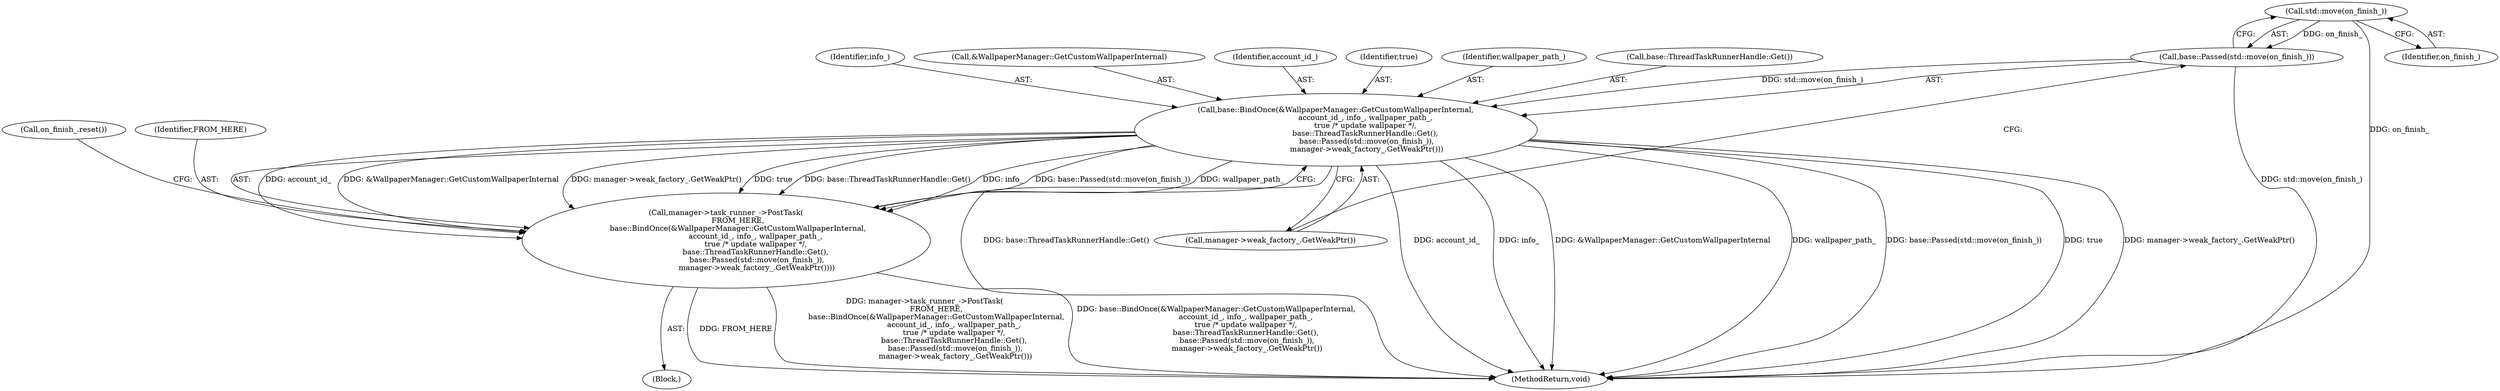 digraph "0_Chrome_39595f8d4dffcb644d438106dcb64a30c139ff0e_2@API" {
"1000159" [label="(Call,std::move(on_finish_))"];
"1000158" [label="(Call,base::Passed(std::move(on_finish_)))"];
"1000150" [label="(Call,base::BindOnce(&WallpaperManager::GetCustomWallpaperInternal,\n                         account_id_, info_, wallpaper_path_,\n                         true /* update wallpaper */,\n                         base::ThreadTaskRunnerHandle::Get(),\n                          base::Passed(std::move(on_finish_)),\n                          manager->weak_factory_.GetWeakPtr()))"];
"1000148" [label="(Call,manager->task_runner_->PostTask(\n          FROM_HERE,\n          base::BindOnce(&WallpaperManager::GetCustomWallpaperInternal,\n                         account_id_, info_, wallpaper_path_,\n                         true /* update wallpaper */,\n                         base::ThreadTaskRunnerHandle::Get(),\n                          base::Passed(std::move(on_finish_)),\n                          manager->weak_factory_.GetWeakPtr())))"];
"1000161" [label="(Call,manager->weak_factory_.GetWeakPtr())"];
"1000157" [label="(Call,base::ThreadTaskRunnerHandle::Get())"];
"1000148" [label="(Call,manager->task_runner_->PostTask(\n          FROM_HERE,\n          base::BindOnce(&WallpaperManager::GetCustomWallpaperInternal,\n                         account_id_, info_, wallpaper_path_,\n                         true /* update wallpaper */,\n                         base::ThreadTaskRunnerHandle::Get(),\n                          base::Passed(std::move(on_finish_)),\n                          manager->weak_factory_.GetWeakPtr())))"];
"1000154" [label="(Identifier,info_)"];
"1000180" [label="(MethodReturn,void)"];
"1000150" [label="(Call,base::BindOnce(&WallpaperManager::GetCustomWallpaperInternal,\n                         account_id_, info_, wallpaper_path_,\n                         true /* update wallpaper */,\n                         base::ThreadTaskRunnerHandle::Get(),\n                          base::Passed(std::move(on_finish_)),\n                          manager->weak_factory_.GetWeakPtr()))"];
"1000149" [label="(Identifier,FROM_HERE)"];
"1000151" [label="(Call,&WallpaperManager::GetCustomWallpaperInternal)"];
"1000179" [label="(Call,on_finish_.reset())"];
"1000159" [label="(Call,std::move(on_finish_))"];
"1000153" [label="(Identifier,account_id_)"];
"1000147" [label="(Block,)"];
"1000160" [label="(Identifier,on_finish_)"];
"1000156" [label="(Identifier,true)"];
"1000158" [label="(Call,base::Passed(std::move(on_finish_)))"];
"1000155" [label="(Identifier,wallpaper_path_)"];
"1000159" -> "1000158"  [label="AST: "];
"1000159" -> "1000160"  [label="CFG: "];
"1000160" -> "1000159"  [label="AST: "];
"1000158" -> "1000159"  [label="CFG: "];
"1000159" -> "1000180"  [label="DDG: on_finish_"];
"1000159" -> "1000158"  [label="DDG: on_finish_"];
"1000158" -> "1000150"  [label="AST: "];
"1000161" -> "1000158"  [label="CFG: "];
"1000158" -> "1000180"  [label="DDG: std::move(on_finish_)"];
"1000158" -> "1000150"  [label="DDG: std::move(on_finish_)"];
"1000150" -> "1000148"  [label="AST: "];
"1000150" -> "1000161"  [label="CFG: "];
"1000151" -> "1000150"  [label="AST: "];
"1000153" -> "1000150"  [label="AST: "];
"1000154" -> "1000150"  [label="AST: "];
"1000155" -> "1000150"  [label="AST: "];
"1000156" -> "1000150"  [label="AST: "];
"1000157" -> "1000150"  [label="AST: "];
"1000161" -> "1000150"  [label="AST: "];
"1000148" -> "1000150"  [label="CFG: "];
"1000150" -> "1000180"  [label="DDG: base::ThreadTaskRunnerHandle::Get()"];
"1000150" -> "1000180"  [label="DDG: account_id_"];
"1000150" -> "1000180"  [label="DDG: info_"];
"1000150" -> "1000180"  [label="DDG: &WallpaperManager::GetCustomWallpaperInternal"];
"1000150" -> "1000180"  [label="DDG: wallpaper_path_"];
"1000150" -> "1000180"  [label="DDG: base::Passed(std::move(on_finish_))"];
"1000150" -> "1000180"  [label="DDG: true"];
"1000150" -> "1000180"  [label="DDG: manager->weak_factory_.GetWeakPtr()"];
"1000150" -> "1000148"  [label="DDG: account_id_"];
"1000150" -> "1000148"  [label="DDG: &WallpaperManager::GetCustomWallpaperInternal"];
"1000150" -> "1000148"  [label="DDG: manager->weak_factory_.GetWeakPtr()"];
"1000150" -> "1000148"  [label="DDG: true"];
"1000150" -> "1000148"  [label="DDG: base::ThreadTaskRunnerHandle::Get()"];
"1000150" -> "1000148"  [label="DDG: info_"];
"1000150" -> "1000148"  [label="DDG: base::Passed(std::move(on_finish_))"];
"1000150" -> "1000148"  [label="DDG: wallpaper_path_"];
"1000148" -> "1000147"  [label="AST: "];
"1000149" -> "1000148"  [label="AST: "];
"1000179" -> "1000148"  [label="CFG: "];
"1000148" -> "1000180"  [label="DDG: FROM_HERE"];
"1000148" -> "1000180"  [label="DDG: manager->task_runner_->PostTask(\n          FROM_HERE,\n          base::BindOnce(&WallpaperManager::GetCustomWallpaperInternal,\n                         account_id_, info_, wallpaper_path_,\n                         true /* update wallpaper */,\n                         base::ThreadTaskRunnerHandle::Get(),\n                          base::Passed(std::move(on_finish_)),\n                          manager->weak_factory_.GetWeakPtr()))"];
"1000148" -> "1000180"  [label="DDG: base::BindOnce(&WallpaperManager::GetCustomWallpaperInternal,\n                         account_id_, info_, wallpaper_path_,\n                         true /* update wallpaper */,\n                         base::ThreadTaskRunnerHandle::Get(),\n                          base::Passed(std::move(on_finish_)),\n                          manager->weak_factory_.GetWeakPtr())"];
}
